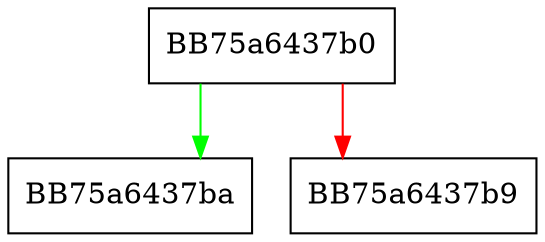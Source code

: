 digraph _Destroy {
  node [shape="box"];
  graph [splines=ortho];
  BB75a6437b0 -> BB75a6437ba [color="green"];
  BB75a6437b0 -> BB75a6437b9 [color="red"];
}